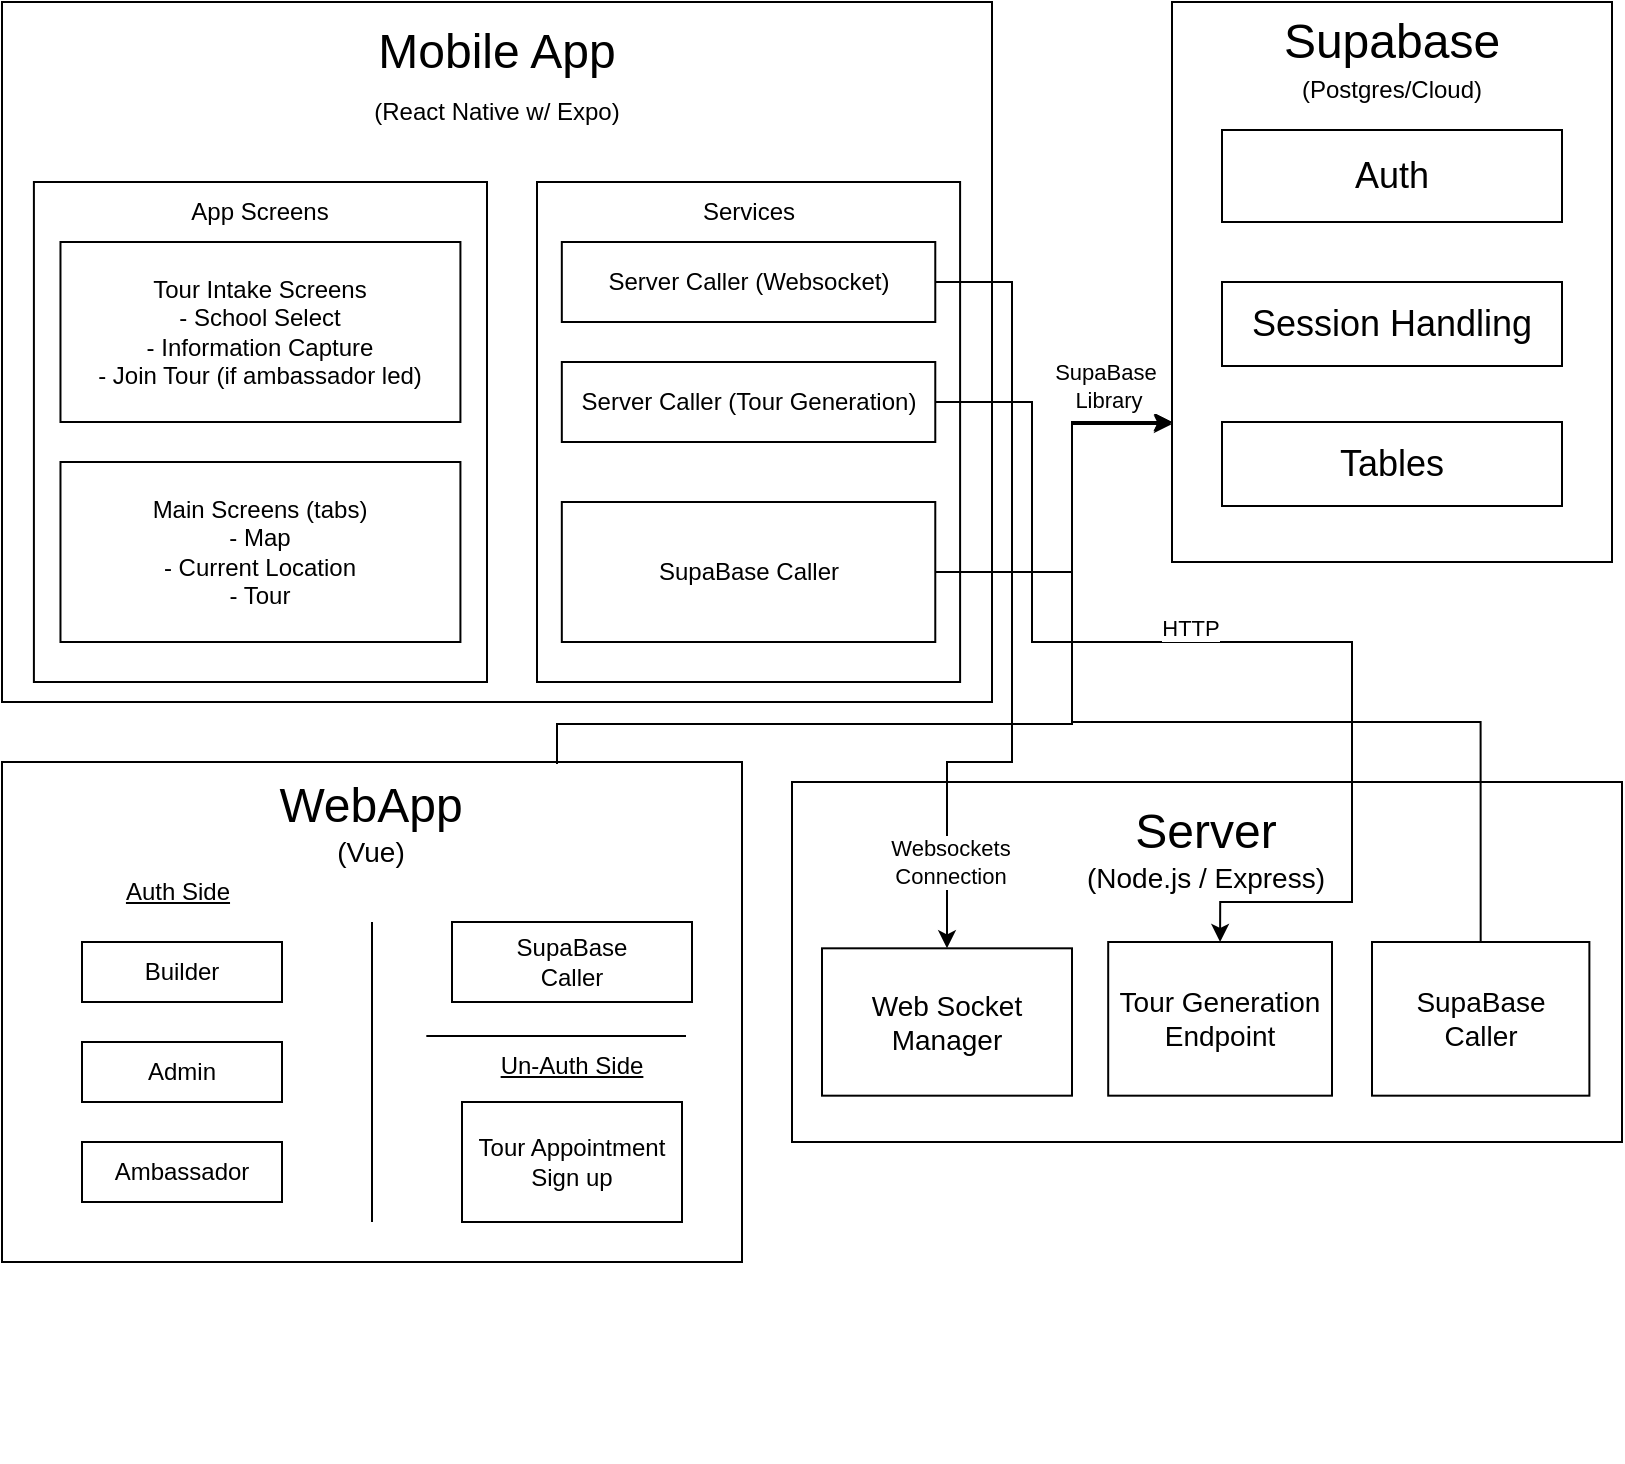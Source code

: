 <mxfile version="28.2.2">
  <diagram name="Page-1" id="MAV6HC6_jgMQOxzPLh2g">
    <mxGraphModel dx="1114" dy="499" grid="1" gridSize="10" guides="1" tooltips="1" connect="1" arrows="1" fold="1" page="1" pageScale="1" pageWidth="850" pageHeight="1100" math="0" shadow="0">
      <root>
        <mxCell id="0" />
        <mxCell id="1" parent="0" />
        <mxCell id="wD_a_n_78P6fpO60LEGA-5" value="" style="group" parent="1" vertex="1" connectable="0">
          <mxGeometry x="15" y="390" width="370" height="350" as="geometry" />
        </mxCell>
        <mxCell id="wD_a_n_78P6fpO60LEGA-6" value="" style="rounded=0;whiteSpace=wrap;html=1;" parent="wD_a_n_78P6fpO60LEGA-5" vertex="1">
          <mxGeometry width="370" height="250" as="geometry" />
        </mxCell>
        <mxCell id="wD_a_n_78P6fpO60LEGA-7" value="&lt;font style=&quot;font-size: 24px;&quot;&gt;WebApp&lt;/font&gt;&lt;div&gt;&lt;font style=&quot;font-size: 14px;&quot;&gt;(Vue)&lt;/font&gt;&lt;/div&gt;" style="text;html=1;align=center;verticalAlign=middle;whiteSpace=wrap;rounded=0;" parent="wD_a_n_78P6fpO60LEGA-5" vertex="1">
          <mxGeometry x="108.36" width="153.29" height="60" as="geometry" />
        </mxCell>
        <mxCell id="wD_a_n_78P6fpO60LEGA-14" value="" style="endArrow=none;html=1;rounded=0;" parent="wD_a_n_78P6fpO60LEGA-5" edge="1">
          <mxGeometry width="50" height="50" relative="1" as="geometry">
            <mxPoint x="185" y="80" as="sourcePoint" />
            <mxPoint x="185" y="230" as="targetPoint" />
          </mxGeometry>
        </mxCell>
        <mxCell id="wD_a_n_78P6fpO60LEGA-15" value="&lt;u&gt;Auth Side&lt;/u&gt;" style="text;html=1;align=center;verticalAlign=middle;whiteSpace=wrap;rounded=0;" parent="wD_a_n_78P6fpO60LEGA-5" vertex="1">
          <mxGeometry x="58" y="50" width="60" height="30" as="geometry" />
        </mxCell>
        <mxCell id="wD_a_n_78P6fpO60LEGA-16" value="&lt;u&gt;Un-Auth Side&lt;/u&gt;" style="text;html=1;align=center;verticalAlign=middle;whiteSpace=wrap;rounded=0;" parent="wD_a_n_78P6fpO60LEGA-5" vertex="1">
          <mxGeometry x="240" y="137" width="90" height="30" as="geometry" />
        </mxCell>
        <mxCell id="wD_a_n_78P6fpO60LEGA-17" value="Builder" style="rounded=0;whiteSpace=wrap;html=1;" parent="wD_a_n_78P6fpO60LEGA-5" vertex="1">
          <mxGeometry x="40" y="90" width="100" height="30" as="geometry" />
        </mxCell>
        <mxCell id="wD_a_n_78P6fpO60LEGA-26" value="Admin" style="rounded=0;whiteSpace=wrap;html=1;" parent="wD_a_n_78P6fpO60LEGA-5" vertex="1">
          <mxGeometry x="40" y="140" width="100" height="30" as="geometry" />
        </mxCell>
        <mxCell id="wD_a_n_78P6fpO60LEGA-27" value="Ambassador" style="rounded=0;whiteSpace=wrap;html=1;" parent="wD_a_n_78P6fpO60LEGA-5" vertex="1">
          <mxGeometry x="40" y="190" width="100" height="30" as="geometry" />
        </mxCell>
        <mxCell id="wD_a_n_78P6fpO60LEGA-29" value="Tour Appointment Sign up" style="rounded=0;whiteSpace=wrap;html=1;" parent="wD_a_n_78P6fpO60LEGA-5" vertex="1">
          <mxGeometry x="230" y="170" width="110" height="60" as="geometry" />
        </mxCell>
        <mxCell id="5vAbGx0xj7YZ7uM3UMPc-6" value="" style="endArrow=none;html=1;rounded=0;entryX=0.932;entryY=0.52;entryDx=0;entryDy=0;entryPerimeter=0;" edge="1" parent="wD_a_n_78P6fpO60LEGA-5">
          <mxGeometry width="50" height="50" relative="1" as="geometry">
            <mxPoint x="212.16" y="137" as="sourcePoint" />
            <mxPoint x="342.0" y="137" as="targetPoint" />
          </mxGeometry>
        </mxCell>
        <mxCell id="5vAbGx0xj7YZ7uM3UMPc-7" value="SupaBase&lt;div&gt;Caller&lt;/div&gt;" style="rounded=0;whiteSpace=wrap;html=1;" vertex="1" parent="wD_a_n_78P6fpO60LEGA-5">
          <mxGeometry x="225" y="80" width="120" height="40" as="geometry" />
        </mxCell>
        <mxCell id="wD_a_n_78P6fpO60LEGA-8" value="" style="group" parent="1" vertex="1" connectable="0">
          <mxGeometry x="600" y="10" width="220" height="280" as="geometry" />
        </mxCell>
        <mxCell id="wD_a_n_78P6fpO60LEGA-9" value="" style="rounded=0;whiteSpace=wrap;html=1;" parent="wD_a_n_78P6fpO60LEGA-8" vertex="1">
          <mxGeometry width="220" height="280" as="geometry" />
        </mxCell>
        <mxCell id="wD_a_n_78P6fpO60LEGA-10" value="&lt;span style=&quot;font-size: 24px;&quot;&gt;Supabase&lt;/span&gt;" style="text;html=1;align=center;verticalAlign=middle;whiteSpace=wrap;rounded=0;" parent="wD_a_n_78P6fpO60LEGA-8" vertex="1">
          <mxGeometry x="73.083" y="8" width="73.843" height="24.0" as="geometry" />
        </mxCell>
        <mxCell id="wD_a_n_78P6fpO60LEGA-48" value="(Postgres/Cloud)" style="text;html=1;align=center;verticalAlign=middle;whiteSpace=wrap;rounded=0;" parent="wD_a_n_78P6fpO60LEGA-8" vertex="1">
          <mxGeometry x="43.164" y="32" width="133.681" height="24.0" as="geometry" />
        </mxCell>
        <mxCell id="_fRwfhZrQ427-Lm1Yu9u-14" value="&lt;font style=&quot;font-size: 18px;&quot;&gt;Auth&lt;/font&gt;" style="rounded=0;whiteSpace=wrap;html=1;" parent="wD_a_n_78P6fpO60LEGA-8" vertex="1">
          <mxGeometry x="25" y="64" width="170" height="46" as="geometry" />
        </mxCell>
        <mxCell id="_fRwfhZrQ427-Lm1Yu9u-15" value="&lt;font style=&quot;font-size: 18px;&quot;&gt;Tables&lt;/font&gt;" style="rounded=0;whiteSpace=wrap;html=1;" parent="wD_a_n_78P6fpO60LEGA-8" vertex="1">
          <mxGeometry x="25" y="210" width="170" height="42" as="geometry" />
        </mxCell>
        <mxCell id="_fRwfhZrQ427-Lm1Yu9u-16" value="&lt;font style=&quot;font-size: 18px;&quot;&gt;Session Handling&lt;/font&gt;" style="rounded=0;whiteSpace=wrap;html=1;" parent="wD_a_n_78P6fpO60LEGA-8" vertex="1">
          <mxGeometry x="25" y="140" width="170" height="42" as="geometry" />
        </mxCell>
        <mxCell id="wD_a_n_78P6fpO60LEGA-11" value="" style="group" parent="1" vertex="1" connectable="0">
          <mxGeometry x="410" y="400" width="415" height="180" as="geometry" />
        </mxCell>
        <mxCell id="wD_a_n_78P6fpO60LEGA-12" value="" style="rounded=0;whiteSpace=wrap;html=1;" parent="wD_a_n_78P6fpO60LEGA-11" vertex="1">
          <mxGeometry width="415" height="180" as="geometry" />
        </mxCell>
        <mxCell id="wD_a_n_78P6fpO60LEGA-13" value="&lt;font style=&quot;font-size: 24px;&quot;&gt;Server&lt;/font&gt;&lt;div&gt;&lt;font style=&quot;font-size: 14px;&quot;&gt;(Node.js / Express)&lt;/font&gt;&lt;/div&gt;" style="text;html=1;align=center;verticalAlign=middle;whiteSpace=wrap;rounded=0;" parent="wD_a_n_78P6fpO60LEGA-11" vertex="1">
          <mxGeometry x="90.411" y="13.002" width="234.179" height="39.947" as="geometry" />
        </mxCell>
        <mxCell id="_fRwfhZrQ427-Lm1Yu9u-2" value="&lt;font style=&quot;font-size: 14px;&quot;&gt;Web Socket Manager&lt;/font&gt;" style="rounded=0;whiteSpace=wrap;html=1;" parent="wD_a_n_78P6fpO60LEGA-11" vertex="1">
          <mxGeometry x="15" y="83.16" width="125" height="73.68" as="geometry" />
        </mxCell>
        <mxCell id="_fRwfhZrQ427-Lm1Yu9u-29" value="&lt;font style=&quot;font-size: 14px;&quot;&gt;Tour Generation&lt;/font&gt;&lt;div&gt;&lt;font style=&quot;font-size: 14px;&quot;&gt;Endpoint&lt;/font&gt;&lt;/div&gt;" style="rounded=0;whiteSpace=wrap;html=1;" parent="wD_a_n_78P6fpO60LEGA-11" vertex="1">
          <mxGeometry x="158.1" y="80" width="111.9" height="76.84" as="geometry" />
        </mxCell>
        <mxCell id="5vAbGx0xj7YZ7uM3UMPc-9" style="edgeStyle=orthogonalEdgeStyle;rounded=0;orthogonalLoop=1;jettySize=auto;html=1;exitX=0.5;exitY=0;exitDx=0;exitDy=0;" edge="1" parent="wD_a_n_78P6fpO60LEGA-11" source="_fRwfhZrQ427-Lm1Yu9u-31">
          <mxGeometry relative="1" as="geometry">
            <mxPoint x="190" y="-180" as="targetPoint" />
            <Array as="points">
              <mxPoint x="344" y="-30" />
              <mxPoint x="140" y="-30" />
              <mxPoint x="140" y="-180" />
            </Array>
          </mxGeometry>
        </mxCell>
        <mxCell id="_fRwfhZrQ427-Lm1Yu9u-31" value="&lt;span style=&quot;font-size: 14px;&quot;&gt;SupaBase&lt;/span&gt;&lt;div&gt;&lt;span style=&quot;font-size: 14px;&quot;&gt;Caller&lt;/span&gt;&lt;/div&gt;" style="rounded=0;whiteSpace=wrap;html=1;" parent="wD_a_n_78P6fpO60LEGA-11" vertex="1">
          <mxGeometry x="290" y="80" width="108.69" height="76.84" as="geometry" />
        </mxCell>
        <mxCell id="wD_a_n_78P6fpO60LEGA-3" value="" style="group" parent="1" vertex="1" connectable="0">
          <mxGeometry x="15" y="10" width="495" height="350" as="geometry" />
        </mxCell>
        <mxCell id="wD_a_n_78P6fpO60LEGA-1" value="" style="rounded=0;whiteSpace=wrap;html=1;movable=0;resizable=0;rotatable=0;deletable=0;editable=0;locked=1;connectable=0;" parent="wD_a_n_78P6fpO60LEGA-3" vertex="1">
          <mxGeometry width="495" height="350" as="geometry" />
        </mxCell>
        <mxCell id="wD_a_n_78P6fpO60LEGA-2" value="&lt;font style=&quot;font-size: 24px;&quot;&gt;Mobile App&lt;/font&gt;" style="text;html=1;align=center;verticalAlign=middle;whiteSpace=wrap;rounded=0;" parent="wD_a_n_78P6fpO60LEGA-3" vertex="1">
          <mxGeometry x="144.964" y="10" width="205.071" height="30" as="geometry" />
        </mxCell>
        <mxCell id="wD_a_n_78P6fpO60LEGA-34" value="" style="group" parent="wD_a_n_78P6fpO60LEGA-3" vertex="1" connectable="0">
          <mxGeometry x="15.95" y="90" width="226.55" height="250" as="geometry" />
        </mxCell>
        <mxCell id="wD_a_n_78P6fpO60LEGA-39" value="" style="group" parent="wD_a_n_78P6fpO60LEGA-34" vertex="1" connectable="0">
          <mxGeometry width="226.55" height="250" as="geometry" />
        </mxCell>
        <mxCell id="wD_a_n_78P6fpO60LEGA-32" value="" style="rounded=0;whiteSpace=wrap;html=1;fillColor=light-dark(#FFFFFF,#1D1D1D);" parent="wD_a_n_78P6fpO60LEGA-39" vertex="1">
          <mxGeometry width="226.55" height="250" as="geometry" />
        </mxCell>
        <mxCell id="wD_a_n_78P6fpO60LEGA-33" value="App Screens" style="text;html=1;align=center;verticalAlign=middle;whiteSpace=wrap;rounded=0;" parent="wD_a_n_78P6fpO60LEGA-39" vertex="1">
          <mxGeometry x="73.186" width="80.177" height="30" as="geometry" />
        </mxCell>
        <mxCell id="wD_a_n_78P6fpO60LEGA-35" value="Tour Intake Screens&lt;div&gt;- School Select&lt;/div&gt;&lt;div&gt;- Information Capture&lt;/div&gt;&lt;div&gt;- Join Tour (if ambassador led)&lt;/div&gt;" style="rounded=0;whiteSpace=wrap;html=1;" parent="wD_a_n_78P6fpO60LEGA-39" vertex="1">
          <mxGeometry x="13.29" y="30" width="199.97" height="90" as="geometry" />
        </mxCell>
        <mxCell id="wD_a_n_78P6fpO60LEGA-38" value="Main Screens (tabs)&lt;div&gt;- Map&lt;/div&gt;&lt;div&gt;- Current Location&lt;/div&gt;&lt;div&gt;- Tour&lt;/div&gt;" style="rounded=0;whiteSpace=wrap;html=1;" parent="wD_a_n_78P6fpO60LEGA-39" vertex="1">
          <mxGeometry x="13.29" y="140" width="199.97" height="90" as="geometry" />
        </mxCell>
        <mxCell id="wD_a_n_78P6fpO60LEGA-40" value="" style="group" parent="wD_a_n_78P6fpO60LEGA-3" vertex="1" connectable="0">
          <mxGeometry x="267.5" y="90" width="211.55" height="250" as="geometry" />
        </mxCell>
        <mxCell id="wD_a_n_78P6fpO60LEGA-41" value="" style="group" parent="wD_a_n_78P6fpO60LEGA-40" vertex="1" connectable="0">
          <mxGeometry width="211.55" height="250" as="geometry" />
        </mxCell>
        <mxCell id="wD_a_n_78P6fpO60LEGA-42" value="" style="rounded=0;whiteSpace=wrap;html=1;fillColor=light-dark(#FFFFFF,#1D1D1D);" parent="wD_a_n_78P6fpO60LEGA-41" vertex="1">
          <mxGeometry width="211.55" height="250" as="geometry" />
        </mxCell>
        <mxCell id="wD_a_n_78P6fpO60LEGA-43" value="Services" style="text;html=1;align=center;verticalAlign=middle;whiteSpace=wrap;rounded=0;" parent="wD_a_n_78P6fpO60LEGA-41" vertex="1">
          <mxGeometry x="68.34" width="74.868" height="30" as="geometry" />
        </mxCell>
        <mxCell id="wD_a_n_78P6fpO60LEGA-44" value="Server Caller (Websocket)" style="rounded=0;whiteSpace=wrap;html=1;" parent="wD_a_n_78P6fpO60LEGA-41" vertex="1">
          <mxGeometry x="12.41" y="30" width="186.73" height="40" as="geometry" />
        </mxCell>
        <mxCell id="wD_a_n_78P6fpO60LEGA-45" value="SupaBase Caller" style="rounded=0;whiteSpace=wrap;html=1;" parent="wD_a_n_78P6fpO60LEGA-41" vertex="1">
          <mxGeometry x="12.41" y="160" width="186.73" height="70" as="geometry" />
        </mxCell>
        <mxCell id="wD_a_n_78P6fpO60LEGA-46" value="Server Caller (Tour Generation)" style="rounded=0;whiteSpace=wrap;html=1;" parent="wD_a_n_78P6fpO60LEGA-41" vertex="1">
          <mxGeometry x="12.41" y="90" width="186.73" height="40" as="geometry" />
        </mxCell>
        <mxCell id="wD_a_n_78P6fpO60LEGA-47" value="(React Native w/ Expo)" style="text;html=1;align=center;verticalAlign=middle;whiteSpace=wrap;rounded=0;" parent="wD_a_n_78P6fpO60LEGA-3" vertex="1">
          <mxGeometry x="171" y="40" width="153" height="30" as="geometry" />
        </mxCell>
        <mxCell id="_fRwfhZrQ427-Lm1Yu9u-10" style="edgeStyle=orthogonalEdgeStyle;rounded=0;orthogonalLoop=1;jettySize=auto;html=1;exitX=1;exitY=0.5;exitDx=0;exitDy=0;entryX=0;entryY=0.75;entryDx=0;entryDy=0;" parent="1" source="wD_a_n_78P6fpO60LEGA-45" target="wD_a_n_78P6fpO60LEGA-9" edge="1">
          <mxGeometry relative="1" as="geometry">
            <Array as="points">
              <mxPoint x="550" y="295" />
              <mxPoint x="550" y="220" />
            </Array>
          </mxGeometry>
        </mxCell>
        <mxCell id="_fRwfhZrQ427-Lm1Yu9u-11" value="SupaBase&amp;nbsp;&lt;div&gt;Library&lt;/div&gt;" style="edgeLabel;html=1;align=center;verticalAlign=middle;resizable=0;points=[];" parent="_fRwfhZrQ427-Lm1Yu9u-10" vertex="1" connectable="0">
          <mxGeometry x="-0.336" relative="1" as="geometry">
            <mxPoint x="22" y="-93" as="offset" />
          </mxGeometry>
        </mxCell>
        <mxCell id="_fRwfhZrQ427-Lm1Yu9u-13" style="edgeStyle=orthogonalEdgeStyle;rounded=0;orthogonalLoop=1;jettySize=auto;html=1;exitX=0.75;exitY=0;exitDx=0;exitDy=0;entryX=0;entryY=0.75;entryDx=0;entryDy=0;" parent="1" edge="1">
          <mxGeometry relative="1" as="geometry">
            <mxPoint x="292.5" y="391" as="sourcePoint" />
            <mxPoint x="600" y="221" as="targetPoint" />
            <Array as="points">
              <mxPoint x="293" y="371" />
              <mxPoint x="550" y="371" />
              <mxPoint x="550" y="221" />
            </Array>
          </mxGeometry>
        </mxCell>
        <mxCell id="_fRwfhZrQ427-Lm1Yu9u-33" style="edgeStyle=orthogonalEdgeStyle;rounded=0;orthogonalLoop=1;jettySize=auto;html=1;exitX=1;exitY=0.5;exitDx=0;exitDy=0;entryX=0.5;entryY=0;entryDx=0;entryDy=0;" parent="1" source="wD_a_n_78P6fpO60LEGA-46" target="_fRwfhZrQ427-Lm1Yu9u-29" edge="1">
          <mxGeometry relative="1" as="geometry">
            <Array as="points">
              <mxPoint x="530" y="210" />
              <mxPoint x="530" y="330" />
              <mxPoint x="690" y="330" />
              <mxPoint x="690" y="460" />
              <mxPoint x="624" y="460" />
            </Array>
          </mxGeometry>
        </mxCell>
        <mxCell id="5vAbGx0xj7YZ7uM3UMPc-1" value="HTTP" style="edgeLabel;html=1;align=center;verticalAlign=middle;resizable=0;points=[];" vertex="1" connectable="0" parent="_fRwfhZrQ427-Lm1Yu9u-33">
          <mxGeometry x="-0.067" y="3" relative="1" as="geometry">
            <mxPoint x="-7" y="-4" as="offset" />
          </mxGeometry>
        </mxCell>
        <mxCell id="5vAbGx0xj7YZ7uM3UMPc-3" style="edgeStyle=orthogonalEdgeStyle;rounded=0;orthogonalLoop=1;jettySize=auto;html=1;exitX=1;exitY=0.5;exitDx=0;exitDy=0;entryX=0.5;entryY=0;entryDx=0;entryDy=0;" edge="1" parent="1" source="wD_a_n_78P6fpO60LEGA-44" target="_fRwfhZrQ427-Lm1Yu9u-2">
          <mxGeometry relative="1" as="geometry">
            <Array as="points">
              <mxPoint x="520" y="150" />
              <mxPoint x="520" y="390" />
              <mxPoint x="487" y="390" />
            </Array>
          </mxGeometry>
        </mxCell>
        <mxCell id="5vAbGx0xj7YZ7uM3UMPc-4" value="Websockets&lt;div&gt;Connection&lt;/div&gt;" style="edgeLabel;html=1;align=center;verticalAlign=middle;resizable=0;points=[];" vertex="1" connectable="0" parent="5vAbGx0xj7YZ7uM3UMPc-3">
          <mxGeometry x="0.5" y="-5" relative="1" as="geometry">
            <mxPoint x="-7" y="55" as="offset" />
          </mxGeometry>
        </mxCell>
      </root>
    </mxGraphModel>
  </diagram>
</mxfile>
